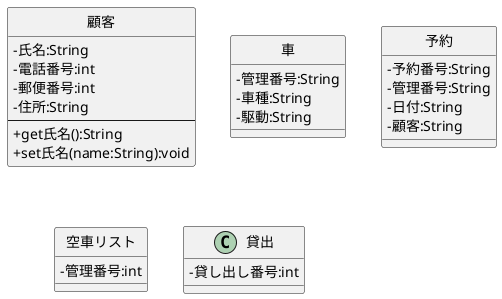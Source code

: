 @startuml 
skinparam classAttributeIconSize 0
class 顧客{
- 氏名:String
- 電話番号:int
- 郵便番号:int
- 住所:String
---
+get氏名():String
+set氏名(name:String):void
    }
class 車{
    -管理番号:String
    -車種:String
    -駆動:String
}
class 予約{
    - 予約番号:String
    - 管理番号:String
    - 日付:String
    - 顧客:String
}
class 空車リスト{
    - 管理番号:int
}
class 貸出 {
    - 貸し出し番号:int
}
hide 顧客 circle
hide 車 circle
hide 予約 circle
hide 空車リスト circle
hide 予約 circle
@enduml